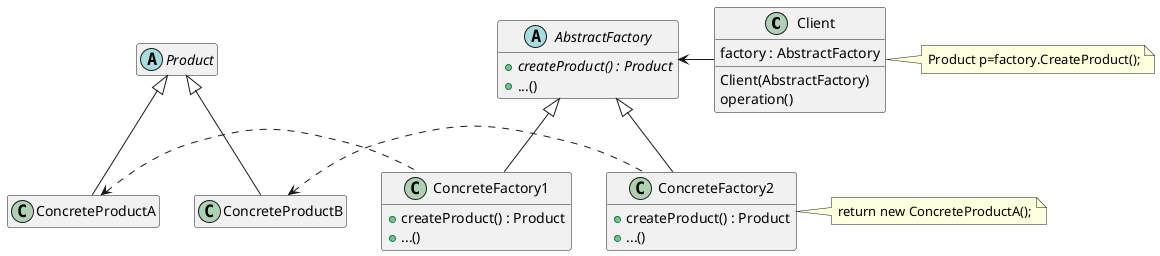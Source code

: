@startuml

'-----------------------------------
' UML concepts illustrated
' JMB 2014
'-----------------------------------

'hide circle
hide empty members
hide empty methods

class Client {
	factory : AbstractFactory
	Client(AbstractFactory)
	operation()
}
note right: Product p=factory.CreateProduct();

abstract class c as "AbstractFactory" {
}
c <- Client


abstract class p as "Product"

c : {abstract} +createProduct() : Product
c : +...()

class ConcreteFactory1 {
	+createProduct() : Product
	+...()
}

class ConcreteFactory2 {
	+createProduct() : Product
	+...()
}
note right: return new ConcreteProductA();

p <|-- ConcreteProductA
p <|-- ConcreteProductB
c <|-- ConcreteFactory1
c <|-- ConcreteFactory2

ConcreteProductA <. ConcreteFactory1
ConcreteProductB <. ConcreteFactory2

@enduml
